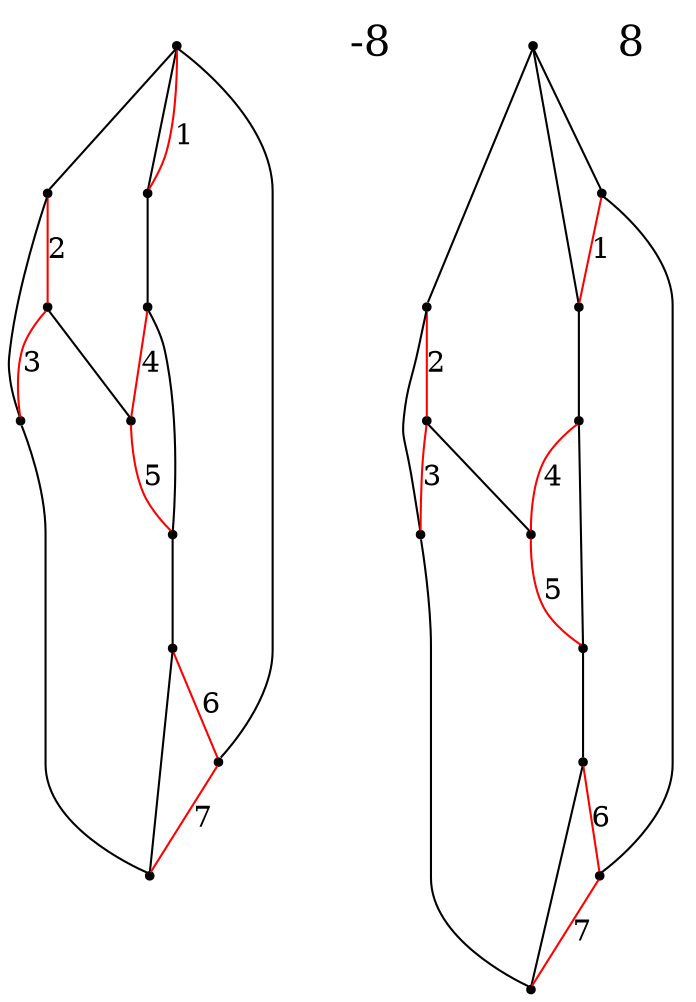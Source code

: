 graph  {
0 [contraction="{1: {}}", pos="-100,200", shape=point];
1 [pos="-200,100", shape=point];
2 [pos="100,199", shape=point];
3 [pos="129,129", shape=point];
4 [pos="200,100", shape=point];
5 [pos="-200,-100", shape=point];
6 [pos="-129,-129", shape=point];
7 [pos="-100,-200", shape=point];
8 [pos="100,-199", shape=point];
9 [pos="129,-129", shape=point];
10 [pos="200,-100", shape=point];
11 [fontsize="20pt", label="-8", pos="-220,0", shape=plaintext];
12 [pos="500,200", shape=point];
13 [pos="470,129", shape=point];
14 [pos="400,100", shape=point];
15 [pos="700,199", shape=point];
16 [pos="729,129", shape=point];
17 [pos="800,100", shape=point];
18 [pos="400,-100", shape=point];
19 [pos="470,-129", shape=point];
20 [pos="500,-200", shape=point];
21 [pos="700,-199", shape=point];
22 [pos="729,-129", shape=point];
23 [pos="800,-100", shape=point];
"1coef" [fontsize="20pt", label=8, pos="380,0", shape=plaintext];
0 -- 1  [forest=False, key=0, order="-1"];
0 -- 1  [color=red, forest=True, key=1, label=1, order=1];
0 -- 2  [forest=False, key=0, order="-1"];
0 -- 9  [forest=False, key=0, order="-1"];
1 -- 5  [forest=False, key=0, order="-1"];
2 -- 3  [color=red, forest=True, key=0, label=2, order=2];
2 -- 4  [forest=False, key=0, order="-1"];
3 -- 4  [color=red, forest=True, key=0, label=3, order=3];
3 -- 6  [forest=False, key=0, order="-1"];
4 -- 10  [forest=False, key=0, order="-1"];
5 -- 6  [color=red, forest=True, key=0, label=4, order=4];
5 -- 7  [forest=False, key=0, order="-1"];
6 -- 7  [color=red, forest=True, key=0, label=5, order=5];
7 -- 8  [forest=False, key=0, order="-1"];
8 -- 9  [color=red, forest=True, key=0, label=6, order=6];
8 -- 10  [forest=False, key=0, order="-1"];
9 -- 10  [color=red, forest=True, key=0, label=7, order=7];
12 -- 13  [forest=False, key=0, order="-1"];
12 -- 14  [forest=False, key=0, order="-1"];
12 -- 15  [forest=False, key=0, order="-1"];
13 -- 14  [color=red, forest=True, key=0, label=1, order=1];
13 -- 22  [forest=False, key=0, order="-1"];
14 -- 18  [forest=False, key=0, order="-1"];
15 -- 16  [color=red, forest=True, key=0, label=2, order=2];
15 -- 17  [forest=False, key=0, order="-1"];
16 -- 17  [color=red, forest=True, key=0, label=3, order=3];
16 -- 19  [forest=False, key=0, order="-1"];
17 -- 23  [forest=False, key=0, order="-1"];
18 -- 19  [color=red, forest=True, key=0, label=4, order=4];
18 -- 20  [forest=False, key=0, order="-1"];
19 -- 20  [color=red, forest=True, key=0, label=5, order=5];
20 -- 21  [forest=False, key=0, order="-1"];
21 -- 22  [color=red, forest=True, key=0, label=6, order=6];
21 -- 23  [forest=False, key=0, order="-1"];
22 -- 23  [color=red, forest=True, key=0, label=7, order=7];
}
